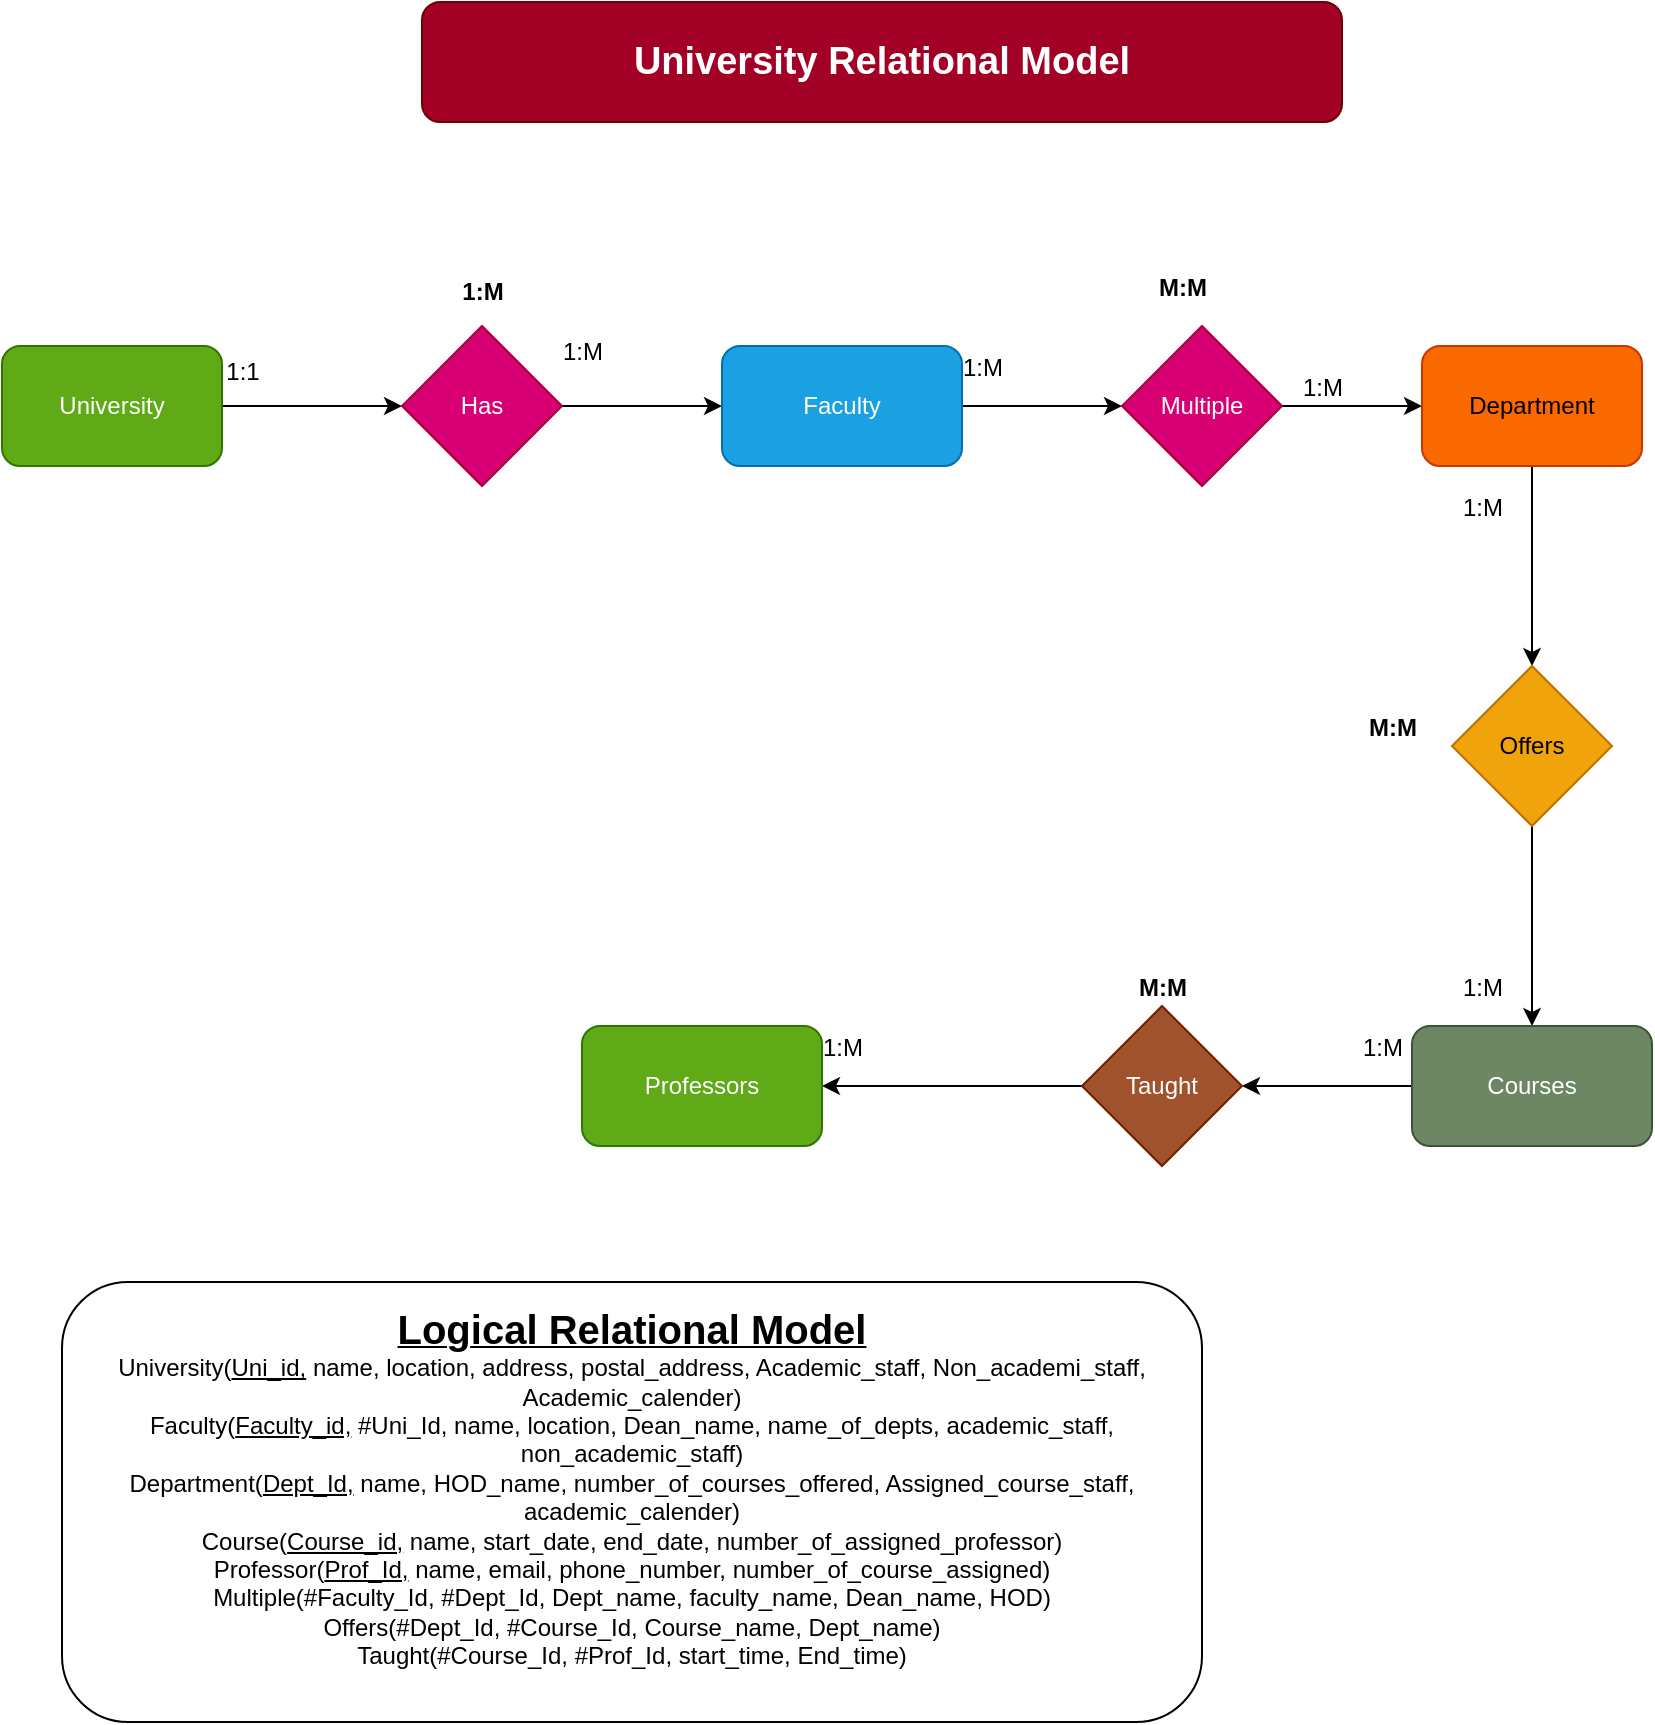 <mxfile version="27.1.4" pages="3">
  <diagram name="University" id="XbqNin0aSKGbtVteJuxK">
    <mxGraphModel dx="786" dy="399" grid="1" gridSize="10" guides="1" tooltips="1" connect="1" arrows="1" fold="1" page="1" pageScale="1" pageWidth="827" pageHeight="1169" math="0" shadow="0">
      <root>
        <mxCell id="0" />
        <mxCell id="1" parent="0" />
        <mxCell id="4IniGc0MIE4tDipQCX8D-21" value="&lt;font style=&quot;font-size: 19px;&quot;&gt;&lt;b&gt;University Relational Model&lt;/b&gt;&lt;/font&gt;" style="rounded=1;whiteSpace=wrap;html=1;fillColor=#a20025;fontColor=#ffffff;strokeColor=#6F0000;" parent="1" vertex="1">
          <mxGeometry x="250" y="50" width="460" height="60" as="geometry" />
        </mxCell>
        <mxCell id="4IniGc0MIE4tDipQCX8D-42" value="" style="edgeStyle=orthogonalEdgeStyle;rounded=0;orthogonalLoop=1;jettySize=auto;html=1;" parent="1" source="4IniGc0MIE4tDipQCX8D-43" target="4IniGc0MIE4tDipQCX8D-45" edge="1">
          <mxGeometry relative="1" as="geometry" />
        </mxCell>
        <mxCell id="4IniGc0MIE4tDipQCX8D-43" value="University" style="rounded=1;whiteSpace=wrap;html=1;fillColor=#60a917;fontColor=#ffffff;strokeColor=#2D7600;" parent="1" vertex="1">
          <mxGeometry x="40" y="222" width="110" height="60" as="geometry" />
        </mxCell>
        <mxCell id="4IniGc0MIE4tDipQCX8D-44" value="" style="edgeStyle=orthogonalEdgeStyle;rounded=0;orthogonalLoop=1;jettySize=auto;html=1;" parent="1" source="4IniGc0MIE4tDipQCX8D-45" target="4IniGc0MIE4tDipQCX8D-47" edge="1">
          <mxGeometry relative="1" as="geometry" />
        </mxCell>
        <mxCell id="4IniGc0MIE4tDipQCX8D-45" value="Has" style="rhombus;whiteSpace=wrap;html=1;fillColor=#d80073;fontColor=#ffffff;strokeColor=#A50040;" parent="1" vertex="1">
          <mxGeometry x="240" y="212" width="80" height="80" as="geometry" />
        </mxCell>
        <mxCell id="4IniGc0MIE4tDipQCX8D-46" value="" style="edgeStyle=orthogonalEdgeStyle;rounded=0;orthogonalLoop=1;jettySize=auto;html=1;" parent="1" source="4IniGc0MIE4tDipQCX8D-47" target="4IniGc0MIE4tDipQCX8D-49" edge="1">
          <mxGeometry relative="1" as="geometry" />
        </mxCell>
        <mxCell id="4IniGc0MIE4tDipQCX8D-47" value="Faculty" style="rounded=1;whiteSpace=wrap;html=1;fillColor=#1ba1e2;fontColor=#ffffff;strokeColor=#006EAF;" parent="1" vertex="1">
          <mxGeometry x="400" y="222" width="120" height="60" as="geometry" />
        </mxCell>
        <mxCell id="4IniGc0MIE4tDipQCX8D-48" value="" style="edgeStyle=orthogonalEdgeStyle;rounded=0;orthogonalLoop=1;jettySize=auto;html=1;" parent="1" source="4IniGc0MIE4tDipQCX8D-49" target="4IniGc0MIE4tDipQCX8D-51" edge="1">
          <mxGeometry relative="1" as="geometry" />
        </mxCell>
        <mxCell id="4IniGc0MIE4tDipQCX8D-49" value="Multiple" style="rhombus;whiteSpace=wrap;html=1;fillColor=#d80073;fontColor=#ffffff;strokeColor=#A50040;" parent="1" vertex="1">
          <mxGeometry x="600" y="212" width="80" height="80" as="geometry" />
        </mxCell>
        <mxCell id="4IniGc0MIE4tDipQCX8D-50" value="" style="edgeStyle=orthogonalEdgeStyle;rounded=0;orthogonalLoop=1;jettySize=auto;html=1;" parent="1" source="4IniGc0MIE4tDipQCX8D-51" target="4IniGc0MIE4tDipQCX8D-53" edge="1">
          <mxGeometry relative="1" as="geometry" />
        </mxCell>
        <mxCell id="4IniGc0MIE4tDipQCX8D-51" value="Department" style="rounded=1;whiteSpace=wrap;html=1;fillColor=#fa6800;fontColor=#000000;strokeColor=#C73500;" parent="1" vertex="1">
          <mxGeometry x="750" y="222" width="110" height="60" as="geometry" />
        </mxCell>
        <mxCell id="4IniGc0MIE4tDipQCX8D-52" value="" style="edgeStyle=orthogonalEdgeStyle;rounded=0;orthogonalLoop=1;jettySize=auto;html=1;" parent="1" source="4IniGc0MIE4tDipQCX8D-53" target="4IniGc0MIE4tDipQCX8D-55" edge="1">
          <mxGeometry relative="1" as="geometry" />
        </mxCell>
        <mxCell id="4IniGc0MIE4tDipQCX8D-53" value="Offers" style="rhombus;whiteSpace=wrap;html=1;fillColor=#f0a30a;fontColor=#000000;strokeColor=#BD7000;" parent="1" vertex="1">
          <mxGeometry x="765" y="382" width="80" height="80" as="geometry" />
        </mxCell>
        <mxCell id="4IniGc0MIE4tDipQCX8D-54" value="" style="edgeStyle=orthogonalEdgeStyle;rounded=0;orthogonalLoop=1;jettySize=auto;html=1;" parent="1" source="4IniGc0MIE4tDipQCX8D-55" target="4IniGc0MIE4tDipQCX8D-57" edge="1">
          <mxGeometry relative="1" as="geometry" />
        </mxCell>
        <mxCell id="4IniGc0MIE4tDipQCX8D-55" value="Courses" style="rounded=1;whiteSpace=wrap;html=1;fillColor=#6d8764;fontColor=#ffffff;strokeColor=#3A5431;" parent="1" vertex="1">
          <mxGeometry x="745" y="562" width="120" height="60" as="geometry" />
        </mxCell>
        <mxCell id="4IniGc0MIE4tDipQCX8D-56" style="edgeStyle=orthogonalEdgeStyle;rounded=0;orthogonalLoop=1;jettySize=auto;html=1;entryX=1;entryY=0.5;entryDx=0;entryDy=0;" parent="1" source="4IniGc0MIE4tDipQCX8D-57" target="4IniGc0MIE4tDipQCX8D-58" edge="1">
          <mxGeometry relative="1" as="geometry" />
        </mxCell>
        <mxCell id="4IniGc0MIE4tDipQCX8D-57" value="Taught" style="rhombus;whiteSpace=wrap;html=1;fillColor=#a0522d;fontColor=#ffffff;strokeColor=#6D1F00;" parent="1" vertex="1">
          <mxGeometry x="580" y="552" width="80" height="80" as="geometry" />
        </mxCell>
        <mxCell id="4IniGc0MIE4tDipQCX8D-58" value="Professors" style="rounded=1;whiteSpace=wrap;html=1;fillColor=#60a917;strokeColor=#2D7600;fontColor=#ffffff;" parent="1" vertex="1">
          <mxGeometry x="330" y="562" width="120" height="60" as="geometry" />
        </mxCell>
        <mxCell id="4IniGc0MIE4tDipQCX8D-59" value="1:1" style="text;html=1;align=center;verticalAlign=middle;resizable=0;points=[];autosize=1;strokeColor=none;fillColor=none;" parent="1" vertex="1">
          <mxGeometry x="140" y="220" width="40" height="30" as="geometry" />
        </mxCell>
        <mxCell id="4IniGc0MIE4tDipQCX8D-60" value="1:M" style="text;html=1;align=center;verticalAlign=middle;resizable=0;points=[];autosize=1;strokeColor=none;fillColor=none;" parent="1" vertex="1">
          <mxGeometry x="310" y="210" width="40" height="30" as="geometry" />
        </mxCell>
        <mxCell id="4IniGc0MIE4tDipQCX8D-61" value="&lt;b&gt;1:M&lt;/b&gt;" style="text;html=1;align=center;verticalAlign=middle;resizable=0;points=[];autosize=1;strokeColor=none;fillColor=none;" parent="1" vertex="1">
          <mxGeometry x="260" y="180" width="40" height="30" as="geometry" />
        </mxCell>
        <mxCell id="4IniGc0MIE4tDipQCX8D-62" value="1:M" style="text;html=1;align=center;verticalAlign=middle;resizable=0;points=[];autosize=1;strokeColor=none;fillColor=none;" parent="1" vertex="1">
          <mxGeometry x="510" y="218" width="40" height="30" as="geometry" />
        </mxCell>
        <mxCell id="4IniGc0MIE4tDipQCX8D-63" value="1:M" style="text;html=1;align=center;verticalAlign=middle;resizable=0;points=[];autosize=1;strokeColor=none;fillColor=none;" parent="1" vertex="1">
          <mxGeometry x="680" y="228" width="40" height="30" as="geometry" />
        </mxCell>
        <mxCell id="4IniGc0MIE4tDipQCX8D-64" value="&lt;b&gt;M:M&lt;/b&gt;" style="text;html=1;align=center;verticalAlign=middle;resizable=0;points=[];autosize=1;strokeColor=none;fillColor=none;" parent="1" vertex="1">
          <mxGeometry x="605" y="178" width="50" height="30" as="geometry" />
        </mxCell>
        <mxCell id="4IniGc0MIE4tDipQCX8D-65" value="1:M" style="text;html=1;align=center;verticalAlign=middle;resizable=0;points=[];autosize=1;strokeColor=none;fillColor=none;" parent="1" vertex="1">
          <mxGeometry x="760" y="288" width="40" height="30" as="geometry" />
        </mxCell>
        <mxCell id="4IniGc0MIE4tDipQCX8D-66" value="1:M" style="text;html=1;align=center;verticalAlign=middle;resizable=0;points=[];autosize=1;strokeColor=none;fillColor=none;" parent="1" vertex="1">
          <mxGeometry x="760" y="528" width="40" height="30" as="geometry" />
        </mxCell>
        <mxCell id="4IniGc0MIE4tDipQCX8D-67" value="&lt;b&gt;M:M&lt;/b&gt;" style="text;html=1;align=center;verticalAlign=middle;resizable=0;points=[];autosize=1;strokeColor=none;fillColor=none;" parent="1" vertex="1">
          <mxGeometry x="710" y="398" width="50" height="30" as="geometry" />
        </mxCell>
        <mxCell id="4IniGc0MIE4tDipQCX8D-68" value="1:M" style="text;html=1;align=center;verticalAlign=middle;resizable=0;points=[];autosize=1;strokeColor=none;fillColor=none;" parent="1" vertex="1">
          <mxGeometry x="710" y="558" width="40" height="30" as="geometry" />
        </mxCell>
        <mxCell id="4IniGc0MIE4tDipQCX8D-69" value="1:M" style="text;html=1;align=center;verticalAlign=middle;resizable=0;points=[];autosize=1;strokeColor=none;fillColor=none;" parent="1" vertex="1">
          <mxGeometry x="440" y="558" width="40" height="30" as="geometry" />
        </mxCell>
        <mxCell id="4IniGc0MIE4tDipQCX8D-70" value="&lt;b&gt;M:M&lt;/b&gt;" style="text;html=1;align=center;verticalAlign=middle;resizable=0;points=[];autosize=1;strokeColor=none;fillColor=none;" parent="1" vertex="1">
          <mxGeometry x="595" y="528" width="50" height="30" as="geometry" />
        </mxCell>
        <mxCell id="4IniGc0MIE4tDipQCX8D-71" value="&lt;u&gt;&lt;b&gt;&lt;font style=&quot;font-size: 20px;&quot;&gt;Logical Relational Model&lt;/font&gt;&lt;/b&gt;&lt;/u&gt;&lt;div&gt;&lt;div&gt;University(&lt;u&gt;Uni_id,&lt;/u&gt;&amp;nbsp;name, location, address, postal_address, Academic_staff, Non_academi_staff, Academic_calender)&lt;/div&gt;&lt;div&gt;Faculty(&lt;u&gt;Faculty_id,&lt;/u&gt;&amp;nbsp;#Uni_Id, name, location, Dean_name, name_of_depts, academic_staff, non_academic_staff)&lt;/div&gt;&lt;div&gt;Department(&lt;u&gt;Dept_Id,&lt;/u&gt;&amp;nbsp;name, HOD_name, number_of_courses_offered, Assigned_course_staff, academic_calender)&lt;/div&gt;&lt;div&gt;Course(&lt;u&gt;Course_id,&lt;/u&gt;&amp;nbsp;name, start_date, end_date, number_of_assigned_professor)&lt;/div&gt;&lt;div&gt;Professor(&lt;u&gt;Prof_Id,&lt;/u&gt;&amp;nbsp;name, email, phone_number, number_of_course_assigned)&lt;/div&gt;&lt;div&gt;Multiple(#Faculty_Id, #Dept_Id, Dept_name, faculty_name, Dean_name, HOD)&lt;/div&gt;&lt;div&gt;Offers(#Dept_Id, #Course_Id, Course_name, Dept_name)&lt;/div&gt;&lt;div&gt;Taught(#Course_Id, #Prof_Id, start_time, End_time)&lt;/div&gt;&lt;div&gt;&lt;br&gt;&lt;/div&gt;&lt;/div&gt;" style="rounded=1;whiteSpace=wrap;html=1;" parent="1" vertex="1">
          <mxGeometry x="70" y="690" width="570" height="220" as="geometry" />
        </mxCell>
      </root>
    </mxGraphModel>
  </diagram>
  <diagram name="Drink Store" id="dYbILBfQlJe4YP283-HL">
    <mxGraphModel dx="872" dy="421" grid="1" gridSize="10" guides="1" tooltips="1" connect="1" arrows="1" fold="1" page="1" pageScale="1" pageWidth="827" pageHeight="1169" math="0" shadow="0">
      <root>
        <mxCell id="oiMFvZzM7ujSLCHGQjT9-0" />
        <mxCell id="oiMFvZzM7ujSLCHGQjT9-1" parent="oiMFvZzM7ujSLCHGQjT9-0" />
        <mxCell id="oiMFvZzM7ujSLCHGQjT9-2" value="&lt;font style=&quot;font-size: 19px;&quot;&gt;&lt;b&gt;Drink Store Relational Model&lt;/b&gt;&lt;/font&gt;" style="rounded=1;whiteSpace=wrap;html=1;fillColor=#a20025;fontColor=#ffffff;strokeColor=#6F0000;" vertex="1" parent="oiMFvZzM7ujSLCHGQjT9-1">
          <mxGeometry x="250" y="50" width="460" height="60" as="geometry" />
        </mxCell>
        <mxCell id="oiMFvZzM7ujSLCHGQjT9-3" value="" style="edgeStyle=orthogonalEdgeStyle;rounded=0;orthogonalLoop=1;jettySize=auto;html=1;" edge="1" parent="oiMFvZzM7ujSLCHGQjT9-1" source="oiMFvZzM7ujSLCHGQjT9-4" target="oiMFvZzM7ujSLCHGQjT9-6">
          <mxGeometry relative="1" as="geometry" />
        </mxCell>
        <mxCell id="oiMFvZzM7ujSLCHGQjT9-4" value="Drink Store" style="rounded=1;whiteSpace=wrap;html=1;fillColor=#60a917;fontColor=#ffffff;strokeColor=#2D7600;" vertex="1" parent="oiMFvZzM7ujSLCHGQjT9-1">
          <mxGeometry x="40" y="222" width="110" height="60" as="geometry" />
        </mxCell>
        <mxCell id="oiMFvZzM7ujSLCHGQjT9-5" value="" style="edgeStyle=orthogonalEdgeStyle;rounded=0;orthogonalLoop=1;jettySize=auto;html=1;" edge="1" parent="oiMFvZzM7ujSLCHGQjT9-1" source="oiMFvZzM7ujSLCHGQjT9-6" target="oiMFvZzM7ujSLCHGQjT9-8">
          <mxGeometry relative="1" as="geometry" />
        </mxCell>
        <mxCell id="oiMFvZzM7ujSLCHGQjT9-6" value="Headed" style="rhombus;whiteSpace=wrap;html=1;fillColor=#d80073;fontColor=#ffffff;strokeColor=#A50040;" vertex="1" parent="oiMFvZzM7ujSLCHGQjT9-1">
          <mxGeometry x="240" y="212" width="80" height="80" as="geometry" />
        </mxCell>
        <mxCell id="oiMFvZzM7ujSLCHGQjT9-7" value="" style="edgeStyle=orthogonalEdgeStyle;rounded=0;orthogonalLoop=1;jettySize=auto;html=1;" edge="1" parent="oiMFvZzM7ujSLCHGQjT9-1" source="oiMFvZzM7ujSLCHGQjT9-8" target="oiMFvZzM7ujSLCHGQjT9-10">
          <mxGeometry relative="1" as="geometry" />
        </mxCell>
        <mxCell id="0RZtHWKrDaFCLOZc8tqI-18" value="" style="edgeStyle=orthogonalEdgeStyle;rounded=0;orthogonalLoop=1;jettySize=auto;html=1;" edge="1" parent="oiMFvZzM7ujSLCHGQjT9-1" source="oiMFvZzM7ujSLCHGQjT9-8" target="0RZtHWKrDaFCLOZc8tqI-0">
          <mxGeometry relative="1" as="geometry" />
        </mxCell>
        <mxCell id="oiMFvZzM7ujSLCHGQjT9-8" value="Supervisor" style="rounded=1;whiteSpace=wrap;html=1;fillColor=#1ba1e2;fontColor=#ffffff;strokeColor=#006EAF;" vertex="1" parent="oiMFvZzM7ujSLCHGQjT9-1">
          <mxGeometry x="400" y="222" width="120" height="60" as="geometry" />
        </mxCell>
        <mxCell id="oiMFvZzM7ujSLCHGQjT9-9" value="" style="edgeStyle=orthogonalEdgeStyle;rounded=0;orthogonalLoop=1;jettySize=auto;html=1;" edge="1" parent="oiMFvZzM7ujSLCHGQjT9-1" source="oiMFvZzM7ujSLCHGQjT9-10" target="oiMFvZzM7ujSLCHGQjT9-12">
          <mxGeometry relative="1" as="geometry" />
        </mxCell>
        <mxCell id="oiMFvZzM7ujSLCHGQjT9-10" value="Leads" style="rhombus;whiteSpace=wrap;html=1;fillColor=#d80073;fontColor=#ffffff;strokeColor=#A50040;" vertex="1" parent="oiMFvZzM7ujSLCHGQjT9-1">
          <mxGeometry x="600" y="212" width="80" height="80" as="geometry" />
        </mxCell>
        <mxCell id="oiMFvZzM7ujSLCHGQjT9-11" value="" style="edgeStyle=orthogonalEdgeStyle;rounded=0;orthogonalLoop=1;jettySize=auto;html=1;" edge="1" parent="oiMFvZzM7ujSLCHGQjT9-1" source="oiMFvZzM7ujSLCHGQjT9-12" target="oiMFvZzM7ujSLCHGQjT9-14">
          <mxGeometry relative="1" as="geometry" />
        </mxCell>
        <mxCell id="oiMFvZzM7ujSLCHGQjT9-12" value="Department" style="rounded=1;whiteSpace=wrap;html=1;fillColor=#fa6800;fontColor=#000000;strokeColor=#C73500;" vertex="1" parent="oiMFvZzM7ujSLCHGQjT9-1">
          <mxGeometry x="750" y="222" width="110" height="60" as="geometry" />
        </mxCell>
        <mxCell id="oiMFvZzM7ujSLCHGQjT9-13" value="" style="edgeStyle=orthogonalEdgeStyle;rounded=0;orthogonalLoop=1;jettySize=auto;html=1;" edge="1" parent="oiMFvZzM7ujSLCHGQjT9-1" source="oiMFvZzM7ujSLCHGQjT9-14" target="oiMFvZzM7ujSLCHGQjT9-16">
          <mxGeometry relative="1" as="geometry" />
        </mxCell>
        <mxCell id="oiMFvZzM7ujSLCHGQjT9-14" value="Work" style="rhombus;whiteSpace=wrap;html=1;fillColor=#f0a30a;fontColor=#000000;strokeColor=#BD7000;" vertex="1" parent="oiMFvZzM7ujSLCHGQjT9-1">
          <mxGeometry x="765" y="340" width="80" height="80" as="geometry" />
        </mxCell>
        <mxCell id="0RZtHWKrDaFCLOZc8tqI-16" value="" style="edgeStyle=orthogonalEdgeStyle;rounded=0;orthogonalLoop=1;jettySize=auto;html=1;" edge="1" parent="oiMFvZzM7ujSLCHGQjT9-1" source="oiMFvZzM7ujSLCHGQjT9-16" target="0RZtHWKrDaFCLOZc8tqI-5">
          <mxGeometry relative="1" as="geometry" />
        </mxCell>
        <mxCell id="oiMFvZzM7ujSLCHGQjT9-16" value="Employee" style="rounded=1;whiteSpace=wrap;html=1;fillColor=#6d8764;fontColor=#ffffff;strokeColor=#3A5431;" vertex="1" parent="oiMFvZzM7ujSLCHGQjT9-1">
          <mxGeometry x="745" y="475" width="120" height="60" as="geometry" />
        </mxCell>
        <mxCell id="0RZtHWKrDaFCLOZc8tqI-21" value="" style="edgeStyle=orthogonalEdgeStyle;rounded=0;orthogonalLoop=1;jettySize=auto;html=1;" edge="1" parent="oiMFvZzM7ujSLCHGQjT9-1" source="oiMFvZzM7ujSLCHGQjT9-18" target="0RZtHWKrDaFCLOZc8tqI-2">
          <mxGeometry relative="1" as="geometry" />
        </mxCell>
        <mxCell id="oiMFvZzM7ujSLCHGQjT9-18" value="Sells" style="rhombus;whiteSpace=wrap;html=1;fillColor=#a0522d;fontColor=#ffffff;strokeColor=#6D1F00;" vertex="1" parent="oiMFvZzM7ujSLCHGQjT9-1">
          <mxGeometry x="420" y="590" width="80" height="80" as="geometry" />
        </mxCell>
        <mxCell id="0RZtHWKrDaFCLOZc8tqI-7" value="" style="edgeStyle=orthogonalEdgeStyle;rounded=0;orthogonalLoop=1;jettySize=auto;html=1;" edge="1" parent="oiMFvZzM7ujSLCHGQjT9-1" source="oiMFvZzM7ujSLCHGQjT9-19" target="0RZtHWKrDaFCLOZc8tqI-5">
          <mxGeometry relative="1" as="geometry" />
        </mxCell>
        <mxCell id="0RZtHWKrDaFCLOZc8tqI-20" value="" style="edgeStyle=orthogonalEdgeStyle;rounded=0;orthogonalLoop=1;jettySize=auto;html=1;" edge="1" parent="oiMFvZzM7ujSLCHGQjT9-1" source="oiMFvZzM7ujSLCHGQjT9-19" target="oiMFvZzM7ujSLCHGQjT9-18">
          <mxGeometry relative="1" as="geometry" />
        </mxCell>
        <mxCell id="oiMFvZzM7ujSLCHGQjT9-19" value="Employess" style="rounded=1;whiteSpace=wrap;html=1;fillColor=#60a917;strokeColor=#2D7600;fontColor=#ffffff;" vertex="1" parent="oiMFvZzM7ujSLCHGQjT9-1">
          <mxGeometry x="400" y="475" width="120" height="60" as="geometry" />
        </mxCell>
        <mxCell id="oiMFvZzM7ujSLCHGQjT9-20" value="1:1" style="text;html=1;align=center;verticalAlign=middle;resizable=0;points=[];autosize=1;strokeColor=none;fillColor=none;" vertex="1" parent="oiMFvZzM7ujSLCHGQjT9-1">
          <mxGeometry x="140" y="220" width="40" height="30" as="geometry" />
        </mxCell>
        <mxCell id="oiMFvZzM7ujSLCHGQjT9-21" value="1:M" style="text;html=1;align=center;verticalAlign=middle;resizable=0;points=[];autosize=1;strokeColor=none;fillColor=none;" vertex="1" parent="oiMFvZzM7ujSLCHGQjT9-1">
          <mxGeometry x="310" y="210" width="40" height="30" as="geometry" />
        </mxCell>
        <mxCell id="oiMFvZzM7ujSLCHGQjT9-22" value="&lt;b&gt;1:M&lt;/b&gt;" style="text;html=1;align=center;verticalAlign=middle;resizable=0;points=[];autosize=1;strokeColor=none;fillColor=none;" vertex="1" parent="oiMFvZzM7ujSLCHGQjT9-1">
          <mxGeometry x="260" y="180" width="40" height="30" as="geometry" />
        </mxCell>
        <mxCell id="oiMFvZzM7ujSLCHGQjT9-23" value="1:1" style="text;html=1;align=center;verticalAlign=middle;resizable=0;points=[];autosize=1;strokeColor=none;fillColor=none;" vertex="1" parent="oiMFvZzM7ujSLCHGQjT9-1">
          <mxGeometry x="510" y="218" width="40" height="30" as="geometry" />
        </mxCell>
        <mxCell id="oiMFvZzM7ujSLCHGQjT9-24" value="1:1" style="text;html=1;align=center;verticalAlign=middle;resizable=0;points=[];autosize=1;strokeColor=none;fillColor=none;" vertex="1" parent="oiMFvZzM7ujSLCHGQjT9-1">
          <mxGeometry x="680" y="228" width="40" height="30" as="geometry" />
        </mxCell>
        <mxCell id="oiMFvZzM7ujSLCHGQjT9-25" value="&lt;b&gt;1:1&lt;/b&gt;" style="text;html=1;align=center;verticalAlign=middle;resizable=0;points=[];autosize=1;strokeColor=none;fillColor=none;" vertex="1" parent="oiMFvZzM7ujSLCHGQjT9-1">
          <mxGeometry x="610" y="178" width="40" height="30" as="geometry" />
        </mxCell>
        <mxCell id="oiMFvZzM7ujSLCHGQjT9-26" value="1:M" style="text;html=1;align=center;verticalAlign=middle;resizable=0;points=[];autosize=1;strokeColor=none;fillColor=none;" vertex="1" parent="oiMFvZzM7ujSLCHGQjT9-1">
          <mxGeometry x="810" y="282" width="40" height="30" as="geometry" />
        </mxCell>
        <mxCell id="oiMFvZzM7ujSLCHGQjT9-28" value="&lt;b&gt;M:M&lt;/b&gt;" style="text;html=1;align=center;verticalAlign=middle;resizable=0;points=[];autosize=1;strokeColor=none;fillColor=none;" vertex="1" parent="oiMFvZzM7ujSLCHGQjT9-1">
          <mxGeometry x="710" y="398" width="50" height="30" as="geometry" />
        </mxCell>
        <mxCell id="oiMFvZzM7ujSLCHGQjT9-32" value="&lt;u&gt;&lt;b&gt;&lt;font style=&quot;font-size: 20px;&quot;&gt;Logical Relational Model&lt;/font&gt;&lt;/b&gt;&lt;/u&gt;&lt;div&gt;&lt;div&gt;Drink Store(&lt;u&gt;Store_id,&lt;/u&gt;&amp;nbsp;name, location, address, postal_address, RC_Number, close_time, open_time, Contact_number, email)&lt;/div&gt;&lt;div&gt;Supervisor(&lt;u&gt;Supervisor_id,&lt;/u&gt;&amp;nbsp;#Store_Id, name,email, phone_number, address, dept_designated, total_number_of_employee_supervised)&lt;/div&gt;&lt;div&gt;Employee(&lt;u&gt;Employee_Id,&lt;/u&gt;&amp;nbsp;name, email, phone_number, address, dept_assigned)&lt;/div&gt;&lt;div&gt;Product(&lt;u&gt;Product_id,&lt;/u&gt;&amp;nbsp;name, category, description, unit_price, quanity)&lt;/div&gt;&lt;div&gt;Department(&lt;u&gt;Dept_Id,&lt;/u&gt;&amp;nbsp;name, #supervisor_id, supervisor&#39;s_name)&lt;/div&gt;&lt;div&gt;Customer(&lt;u&gt;Cust_Id,&lt;/u&gt;&amp;nbsp;name, address, location, phone_number, email)&lt;/div&gt;&lt;div&gt;Supervise(#supervisor_id, #employee_id, Total_number_supervised)&lt;/div&gt;&lt;div&gt;Workt(#Dept_id, #Employee_id, time_of_work)&lt;/div&gt;&lt;div&gt;Sells(#Employee_id, #producy_id, name, dept, name_of_supervisor)&lt;/div&gt;&lt;div&gt;Purchase(#product_id, #cust_id, quantity, total_purcahse_made)&lt;/div&gt;&lt;div&gt;&lt;br&gt;&lt;/div&gt;&lt;/div&gt;" style="rounded=1;whiteSpace=wrap;html=1;" vertex="1" parent="oiMFvZzM7ujSLCHGQjT9-1">
          <mxGeometry x="90" y="1240" width="630" height="220" as="geometry" />
        </mxCell>
        <mxCell id="0RZtHWKrDaFCLOZc8tqI-19" value="" style="edgeStyle=orthogonalEdgeStyle;rounded=0;orthogonalLoop=1;jettySize=auto;html=1;" edge="1" parent="oiMFvZzM7ujSLCHGQjT9-1" source="0RZtHWKrDaFCLOZc8tqI-0" target="oiMFvZzM7ujSLCHGQjT9-19">
          <mxGeometry relative="1" as="geometry" />
        </mxCell>
        <mxCell id="0RZtHWKrDaFCLOZc8tqI-0" value="Supervise" style="rhombus;whiteSpace=wrap;html=1;fillColor=#a20025;fontColor=#ffffff;strokeColor=#6F0000;" vertex="1" parent="oiMFvZzM7ujSLCHGQjT9-1">
          <mxGeometry x="420" y="340" width="80" height="80" as="geometry" />
        </mxCell>
        <mxCell id="0RZtHWKrDaFCLOZc8tqI-17" value="" style="edgeStyle=orthogonalEdgeStyle;rounded=0;orthogonalLoop=1;jettySize=auto;html=1;" edge="1" parent="oiMFvZzM7ujSLCHGQjT9-1" source="0RZtHWKrDaFCLOZc8tqI-2" target="0RZtHWKrDaFCLOZc8tqI-3">
          <mxGeometry relative="1" as="geometry" />
        </mxCell>
        <mxCell id="0RZtHWKrDaFCLOZc8tqI-2" value="Products" style="rounded=1;whiteSpace=wrap;html=1;fillColor=#fa6800;fontColor=#000000;strokeColor=#C73500;" vertex="1" parent="oiMFvZzM7ujSLCHGQjT9-1">
          <mxGeometry x="400" y="710" width="120" height="60" as="geometry" />
        </mxCell>
        <mxCell id="0RZtHWKrDaFCLOZc8tqI-22" value="" style="edgeStyle=orthogonalEdgeStyle;rounded=0;orthogonalLoop=1;jettySize=auto;html=1;" edge="1" parent="oiMFvZzM7ujSLCHGQjT9-1" source="0RZtHWKrDaFCLOZc8tqI-3" target="0RZtHWKrDaFCLOZc8tqI-4">
          <mxGeometry relative="1" as="geometry" />
        </mxCell>
        <mxCell id="0RZtHWKrDaFCLOZc8tqI-3" value="Purchase" style="rhombus;whiteSpace=wrap;html=1;fillColor=#a0522d;fontColor=#ffffff;strokeColor=#6D1F00;" vertex="1" parent="oiMFvZzM7ujSLCHGQjT9-1">
          <mxGeometry x="640" y="700" width="80" height="80" as="geometry" />
        </mxCell>
        <mxCell id="0RZtHWKrDaFCLOZc8tqI-4" value="Customer" style="rounded=1;whiteSpace=wrap;html=1;fillColor=#f0a30a;fontColor=#000000;strokeColor=#BD7000;" vertex="1" parent="oiMFvZzM7ujSLCHGQjT9-1">
          <mxGeometry x="780" y="710" width="120" height="60" as="geometry" />
        </mxCell>
        <mxCell id="0RZtHWKrDaFCLOZc8tqI-5" value="Leads" style="rhombus;whiteSpace=wrap;html=1;fillColor=#0050ef;fontColor=#ffffff;strokeColor=#001DBC;" vertex="1" parent="oiMFvZzM7ujSLCHGQjT9-1">
          <mxGeometry x="610" y="465" width="80" height="80" as="geometry" />
        </mxCell>
        <mxCell id="0RZtHWKrDaFCLOZc8tqI-23" value="&lt;b&gt;M:M&lt;/b&gt;" style="text;html=1;align=center;verticalAlign=middle;resizable=0;points=[];autosize=1;strokeColor=none;fillColor=none;" vertex="1" parent="oiMFvZzM7ujSLCHGQjT9-1">
          <mxGeometry x="505" y="358" width="50" height="30" as="geometry" />
        </mxCell>
        <mxCell id="0RZtHWKrDaFCLOZc8tqI-24" value="1:M" style="text;html=1;align=center;verticalAlign=middle;resizable=0;points=[];autosize=1;strokeColor=none;fillColor=none;" vertex="1" parent="oiMFvZzM7ujSLCHGQjT9-1">
          <mxGeometry x="460" y="278" width="40" height="30" as="geometry" />
        </mxCell>
        <mxCell id="0RZtHWKrDaFCLOZc8tqI-25" value="1:M" style="text;html=1;align=center;verticalAlign=middle;resizable=0;points=[];autosize=1;strokeColor=none;fillColor=none;" vertex="1" parent="oiMFvZzM7ujSLCHGQjT9-1">
          <mxGeometry x="470" y="438" width="40" height="30" as="geometry" />
        </mxCell>
        <mxCell id="0RZtHWKrDaFCLOZc8tqI-26" value="1:1" style="text;html=1;align=center;verticalAlign=middle;resizable=0;points=[];autosize=1;strokeColor=none;fillColor=none;" vertex="1" parent="oiMFvZzM7ujSLCHGQjT9-1">
          <mxGeometry x="520" y="498" width="40" height="30" as="geometry" />
        </mxCell>
        <mxCell id="0RZtHWKrDaFCLOZc8tqI-27" value="1:M" style="text;html=1;align=center;verticalAlign=middle;resizable=0;points=[];autosize=1;strokeColor=none;fillColor=none;" vertex="1" parent="oiMFvZzM7ujSLCHGQjT9-1">
          <mxGeometry x="690" y="508" width="40" height="30" as="geometry" />
        </mxCell>
        <mxCell id="0RZtHWKrDaFCLOZc8tqI-28" value="1:M" style="text;html=1;align=center;verticalAlign=middle;resizable=0;points=[];autosize=1;strokeColor=none;fillColor=none;" vertex="1" parent="oiMFvZzM7ujSLCHGQjT9-1">
          <mxGeometry x="820" y="448" width="40" height="30" as="geometry" />
        </mxCell>
        <mxCell id="0RZtHWKrDaFCLOZc8tqI-29" value="&lt;b&gt;M:M&lt;/b&gt;" style="text;html=1;align=center;verticalAlign=middle;resizable=0;points=[];autosize=1;strokeColor=none;fillColor=none;" vertex="1" parent="oiMFvZzM7ujSLCHGQjT9-1">
          <mxGeometry x="845" y="368" width="50" height="30" as="geometry" />
        </mxCell>
        <mxCell id="0RZtHWKrDaFCLOZc8tqI-30" value="&lt;b&gt;1:M&lt;/b&gt;" style="text;html=1;align=center;verticalAlign=middle;resizable=0;points=[];autosize=1;strokeColor=none;fillColor=none;" vertex="1" parent="oiMFvZzM7ujSLCHGQjT9-1">
          <mxGeometry x="630" y="560" width="40" height="30" as="geometry" />
        </mxCell>
        <mxCell id="0RZtHWKrDaFCLOZc8tqI-31" value="1:M" style="text;html=1;align=center;verticalAlign=middle;resizable=0;points=[];autosize=1;strokeColor=none;fillColor=none;" vertex="1" parent="oiMFvZzM7ujSLCHGQjT9-1">
          <mxGeometry x="460" y="528" width="40" height="30" as="geometry" />
        </mxCell>
        <mxCell id="0RZtHWKrDaFCLOZc8tqI-32" value="1:M" style="text;html=1;align=center;verticalAlign=middle;resizable=0;points=[];autosize=1;strokeColor=none;fillColor=none;" vertex="1" parent="oiMFvZzM7ujSLCHGQjT9-1">
          <mxGeometry x="460" y="678" width="40" height="30" as="geometry" />
        </mxCell>
        <mxCell id="0RZtHWKrDaFCLOZc8tqI-33" value="&lt;b&gt;M:M&lt;/b&gt;" style="text;html=1;align=center;verticalAlign=middle;resizable=0;points=[];autosize=1;strokeColor=none;fillColor=none;" vertex="1" parent="oiMFvZzM7ujSLCHGQjT9-1">
          <mxGeometry x="515" y="610" width="50" height="30" as="geometry" />
        </mxCell>
        <mxCell id="0RZtHWKrDaFCLOZc8tqI-34" value="1:M" style="text;html=1;align=center;verticalAlign=middle;resizable=0;points=[];autosize=1;strokeColor=none;fillColor=none;" vertex="1" parent="oiMFvZzM7ujSLCHGQjT9-1">
          <mxGeometry x="520" y="698" width="40" height="30" as="geometry" />
        </mxCell>
        <mxCell id="0RZtHWKrDaFCLOZc8tqI-35" value="1:M" style="text;html=1;align=center;verticalAlign=middle;resizable=0;points=[];autosize=1;strokeColor=none;fillColor=none;" vertex="1" parent="oiMFvZzM7ujSLCHGQjT9-1">
          <mxGeometry x="710" y="698" width="40" height="30" as="geometry" />
        </mxCell>
        <mxCell id="0RZtHWKrDaFCLOZc8tqI-36" value="&lt;b&gt;M:M&lt;/b&gt;" style="text;html=1;align=center;verticalAlign=middle;resizable=0;points=[];autosize=1;strokeColor=none;fillColor=none;" vertex="1" parent="oiMFvZzM7ujSLCHGQjT9-1">
          <mxGeometry x="635" y="658" width="50" height="30" as="geometry" />
        </mxCell>
      </root>
    </mxGraphModel>
  </diagram>
  <diagram name="Film Studi" id="vPseFBKIEDM5iZ92Ucvs">
    <mxGraphModel dx="872" dy="421" grid="1" gridSize="10" guides="1" tooltips="1" connect="1" arrows="1" fold="1" page="1" pageScale="1" pageWidth="827" pageHeight="1169" math="0" shadow="0">
      <root>
        <mxCell id="j5bWplUEHX3UFMaytk-c-0" />
        <mxCell id="j5bWplUEHX3UFMaytk-c-1" parent="j5bWplUEHX3UFMaytk-c-0" />
        <mxCell id="j5bWplUEHX3UFMaytk-c-2" value="&lt;font style=&quot;font-size: 19px;&quot;&gt;&lt;b&gt;FilmStudio Relational Model&lt;/b&gt;&lt;/font&gt;" style="rounded=1;whiteSpace=wrap;html=1;fillColor=#a20025;fontColor=#ffffff;strokeColor=#6F0000;" vertex="1" parent="j5bWplUEHX3UFMaytk-c-1">
          <mxGeometry x="250" y="50" width="460" height="60" as="geometry" />
        </mxCell>
        <mxCell id="j5bWplUEHX3UFMaytk-c-31" value="&lt;u&gt;&lt;b&gt;&lt;font style=&quot;font-size: 20px;&quot;&gt;Logical Relational Model&lt;/font&gt;&lt;/b&gt;&lt;/u&gt;&lt;div&gt;&lt;div&gt;FilmStudio(&lt;u&gt;Studio_id,&lt;/u&gt;&amp;nbsp;name, location, address, postal_address, RC_Number, close_time, open_time, Contact_number, email)&lt;/div&gt;&lt;div&gt;Employee(&lt;u&gt;Employee_Id,&lt;/u&gt;&amp;nbsp;#Studio_id, name, email, phone_number, address, dept_assigned)&lt;/div&gt;&lt;div&gt;Department(&lt;u&gt;Dept_Id,&lt;/u&gt;&amp;nbsp;#employee_id, name, supervisor&#39;s_name)&lt;/div&gt;&lt;div&gt;Organized(#Studio_id, Dept_id, name_of_manager)&lt;/div&gt;&lt;div&gt;&lt;br&gt;&lt;/div&gt;&lt;/div&gt;" style="rounded=1;whiteSpace=wrap;html=1;" vertex="1" parent="j5bWplUEHX3UFMaytk-c-1">
          <mxGeometry x="35" y="600" width="630" height="220" as="geometry" />
        </mxCell>
        <mxCell id="sxLzOVTQfvXzlPfgPkEY-0" value="" style="edgeStyle=orthogonalEdgeStyle;rounded=0;orthogonalLoop=1;jettySize=auto;html=1;" edge="1" parent="j5bWplUEHX3UFMaytk-c-1" source="sxLzOVTQfvXzlPfgPkEY-2" target="sxLzOVTQfvXzlPfgPkEY-4">
          <mxGeometry relative="1" as="geometry" />
        </mxCell>
        <mxCell id="sxLzOVTQfvXzlPfgPkEY-1" value="" style="edgeStyle=orthogonalEdgeStyle;rounded=0;orthogonalLoop=1;jettySize=auto;html=1;" edge="1" parent="j5bWplUEHX3UFMaytk-c-1" source="sxLzOVTQfvXzlPfgPkEY-2" target="sxLzOVTQfvXzlPfgPkEY-21">
          <mxGeometry relative="1" as="geometry" />
        </mxCell>
        <mxCell id="sxLzOVTQfvXzlPfgPkEY-2" value="FilmStudio" style="rounded=1;whiteSpace=wrap;html=1;fillColor=#1ba1e2;fontColor=#ffffff;strokeColor=#006EAF;" vertex="1" parent="j5bWplUEHX3UFMaytk-c-1">
          <mxGeometry x="120" y="220" width="120" height="60" as="geometry" />
        </mxCell>
        <mxCell id="sxLzOVTQfvXzlPfgPkEY-3" value="" style="edgeStyle=orthogonalEdgeStyle;rounded=0;orthogonalLoop=1;jettySize=auto;html=1;" edge="1" parent="j5bWplUEHX3UFMaytk-c-1" source="sxLzOVTQfvXzlPfgPkEY-4" target="sxLzOVTQfvXzlPfgPkEY-6">
          <mxGeometry relative="1" as="geometry" />
        </mxCell>
        <mxCell id="sxLzOVTQfvXzlPfgPkEY-4" value="Employs" style="rhombus;whiteSpace=wrap;html=1;fillColor=#d80073;fontColor=#ffffff;strokeColor=#A50040;" vertex="1" parent="j5bWplUEHX3UFMaytk-c-1">
          <mxGeometry x="320" y="210" width="80" height="80" as="geometry" />
        </mxCell>
        <mxCell id="sxLzOVTQfvXzlPfgPkEY-44" value="" style="edgeStyle=orthogonalEdgeStyle;rounded=0;orthogonalLoop=1;jettySize=auto;html=1;" edge="1" parent="j5bWplUEHX3UFMaytk-c-1" source="sxLzOVTQfvXzlPfgPkEY-6" target="sxLzOVTQfvXzlPfgPkEY-27">
          <mxGeometry relative="1" as="geometry" />
        </mxCell>
        <mxCell id="sxLzOVTQfvXzlPfgPkEY-6" value="Employee" style="rounded=1;whiteSpace=wrap;html=1;fillColor=#fa6800;fontColor=#000000;strokeColor=#C73500;" vertex="1" parent="j5bWplUEHX3UFMaytk-c-1">
          <mxGeometry x="470" y="220" width="110" height="60" as="geometry" />
        </mxCell>
        <mxCell id="sxLzOVTQfvXzlPfgPkEY-13" value="" style="edgeStyle=orthogonalEdgeStyle;rounded=0;orthogonalLoop=1;jettySize=auto;html=1;" edge="1" parent="j5bWplUEHX3UFMaytk-c-1" source="sxLzOVTQfvXzlPfgPkEY-15" target="sxLzOVTQfvXzlPfgPkEY-27">
          <mxGeometry relative="1" as="geometry" />
        </mxCell>
        <mxCell id="sxLzOVTQfvXzlPfgPkEY-15" value="Department" style="rounded=1;whiteSpace=wrap;html=1;fillColor=#60a917;strokeColor=#2D7600;fontColor=#ffffff;" vertex="1" parent="j5bWplUEHX3UFMaytk-c-1">
          <mxGeometry x="120" y="473" width="120" height="60" as="geometry" />
        </mxCell>
        <mxCell id="sxLzOVTQfvXzlPfgPkEY-16" value="1:1" style="text;html=1;align=center;verticalAlign=middle;resizable=0;points=[];autosize=1;strokeColor=none;fillColor=none;" vertex="1" parent="j5bWplUEHX3UFMaytk-c-1">
          <mxGeometry x="230" y="216" width="40" height="30" as="geometry" />
        </mxCell>
        <mxCell id="sxLzOVTQfvXzlPfgPkEY-17" value="1:M" style="text;html=1;align=center;verticalAlign=middle;resizable=0;points=[];autosize=1;strokeColor=none;fillColor=none;" vertex="1" parent="j5bWplUEHX3UFMaytk-c-1">
          <mxGeometry x="400" y="226" width="40" height="30" as="geometry" />
        </mxCell>
        <mxCell id="sxLzOVTQfvXzlPfgPkEY-18" value="1:1" style="text;html=1;align=center;verticalAlign=middle;resizable=0;points=[];autosize=1;strokeColor=none;fillColor=none;" vertex="1" parent="j5bWplUEHX3UFMaytk-c-1">
          <mxGeometry x="530" y="280" width="40" height="30" as="geometry" />
        </mxCell>
        <mxCell id="sxLzOVTQfvXzlPfgPkEY-20" value="" style="edgeStyle=orthogonalEdgeStyle;rounded=0;orthogonalLoop=1;jettySize=auto;html=1;" edge="1" parent="j5bWplUEHX3UFMaytk-c-1" source="sxLzOVTQfvXzlPfgPkEY-21" target="sxLzOVTQfvXzlPfgPkEY-15">
          <mxGeometry relative="1" as="geometry" />
        </mxCell>
        <mxCell id="sxLzOVTQfvXzlPfgPkEY-21" value="Organized" style="rhombus;whiteSpace=wrap;html=1;fillColor=#a20025;fontColor=#ffffff;strokeColor=#6F0000;" vertex="1" parent="j5bWplUEHX3UFMaytk-c-1">
          <mxGeometry x="140" y="338" width="80" height="80" as="geometry" />
        </mxCell>
        <mxCell id="sxLzOVTQfvXzlPfgPkEY-27" value="Leads" style="rhombus;whiteSpace=wrap;html=1;fillColor=#0050ef;fontColor=#ffffff;strokeColor=#001DBC;" vertex="1" parent="j5bWplUEHX3UFMaytk-c-1">
          <mxGeometry x="485" y="356" width="80" height="80" as="geometry" />
        </mxCell>
        <mxCell id="sxLzOVTQfvXzlPfgPkEY-28" value="&lt;b&gt;M:M&lt;/b&gt;" style="text;html=1;align=center;verticalAlign=middle;resizable=0;points=[];autosize=1;strokeColor=none;fillColor=none;" vertex="1" parent="j5bWplUEHX3UFMaytk-c-1">
          <mxGeometry x="225" y="356" width="50" height="30" as="geometry" />
        </mxCell>
        <mxCell id="sxLzOVTQfvXzlPfgPkEY-29" value="1:M" style="text;html=1;align=center;verticalAlign=middle;resizable=0;points=[];autosize=1;strokeColor=none;fillColor=none;" vertex="1" parent="j5bWplUEHX3UFMaytk-c-1">
          <mxGeometry x="180" y="276" width="40" height="30" as="geometry" />
        </mxCell>
        <mxCell id="sxLzOVTQfvXzlPfgPkEY-30" value="1:M" style="text;html=1;align=center;verticalAlign=middle;resizable=0;points=[];autosize=1;strokeColor=none;fillColor=none;" vertex="1" parent="j5bWplUEHX3UFMaytk-c-1">
          <mxGeometry x="190" y="436" width="40" height="30" as="geometry" />
        </mxCell>
        <mxCell id="sxLzOVTQfvXzlPfgPkEY-43" value="&lt;b&gt;1:M&lt;/b&gt;" style="text;html=1;align=center;verticalAlign=middle;resizable=0;points=[];autosize=1;strokeColor=none;fillColor=none;" vertex="1" parent="j5bWplUEHX3UFMaytk-c-1">
          <mxGeometry x="330" y="158" width="40" height="30" as="geometry" />
        </mxCell>
        <mxCell id="sxLzOVTQfvXzlPfgPkEY-45" value="1:M" style="text;html=1;align=center;verticalAlign=middle;resizable=0;points=[];autosize=1;strokeColor=none;fillColor=none;" vertex="1" parent="j5bWplUEHX3UFMaytk-c-1">
          <mxGeometry x="240" y="508" width="40" height="30" as="geometry" />
        </mxCell>
        <mxCell id="sxLzOVTQfvXzlPfgPkEY-46" value="&lt;b&gt;1:M&lt;/b&gt;" style="text;html=1;align=center;verticalAlign=middle;resizable=0;points=[];autosize=1;strokeColor=none;fillColor=none;" vertex="1" parent="j5bWplUEHX3UFMaytk-c-1">
          <mxGeometry x="600" y="368" width="40" height="30" as="geometry" />
        </mxCell>
      </root>
    </mxGraphModel>
  </diagram>
</mxfile>
